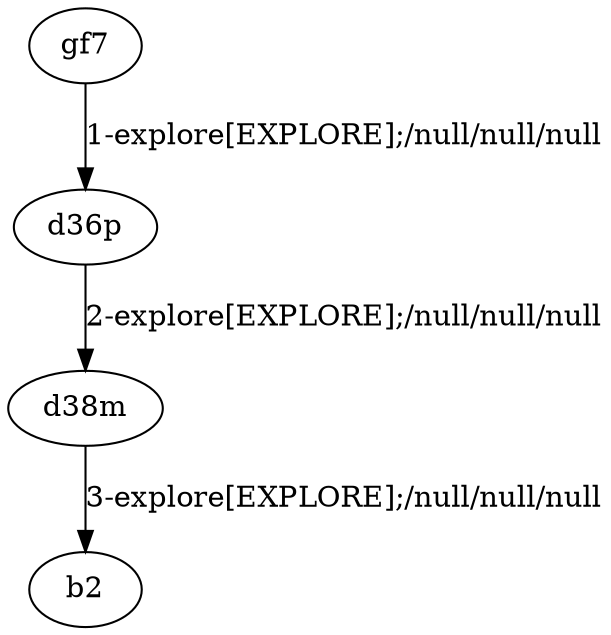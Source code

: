 # Total number of goals covered by this test: 1
# d38m --> b2

digraph g {
"gf7" -> "d36p" [label = "1-explore[EXPLORE];/null/null/null"];
"d36p" -> "d38m" [label = "2-explore[EXPLORE];/null/null/null"];
"d38m" -> "b2" [label = "3-explore[EXPLORE];/null/null/null"];
}